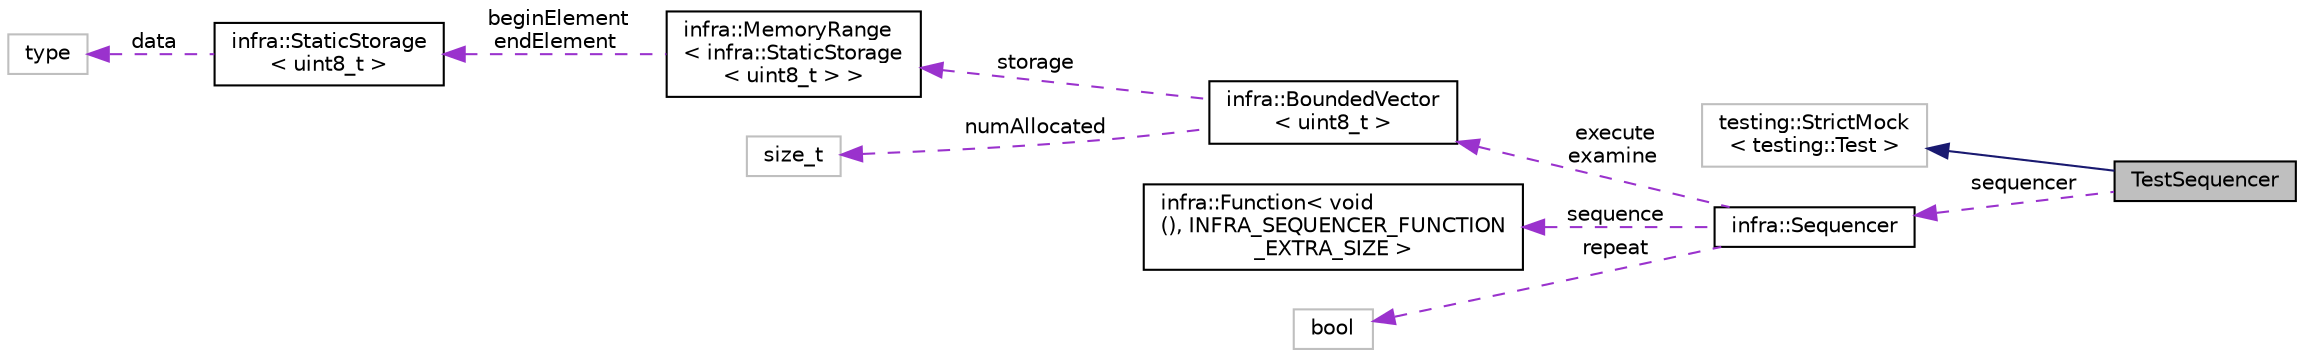 digraph "TestSequencer"
{
 // INTERACTIVE_SVG=YES
  edge [fontname="Helvetica",fontsize="10",labelfontname="Helvetica",labelfontsize="10"];
  node [fontname="Helvetica",fontsize="10",shape=record];
  rankdir="LR";
  Node2 [label="TestSequencer",height=0.2,width=0.4,color="black", fillcolor="grey75", style="filled", fontcolor="black"];
  Node3 -> Node2 [dir="back",color="midnightblue",fontsize="10",style="solid",fontname="Helvetica"];
  Node3 [label="testing::StrictMock\l\< testing::Test \>",height=0.2,width=0.4,color="grey75", fillcolor="white", style="filled"];
  Node4 -> Node2 [dir="back",color="darkorchid3",fontsize="10",style="dashed",label=" sequencer" ,fontname="Helvetica"];
  Node4 [label="infra::Sequencer",height=0.2,width=0.4,color="black", fillcolor="white", style="filled",URL="$d8/dcc/classinfra_1_1_sequencer.html"];
  Node5 -> Node4 [dir="back",color="darkorchid3",fontsize="10",style="dashed",label=" execute\nexamine" ,fontname="Helvetica"];
  Node5 [label="infra::BoundedVector\l\< uint8_t \>",height=0.2,width=0.4,color="black", fillcolor="white", style="filled",URL="$dc/de7/classinfra_1_1_bounded_vector.html"];
  Node6 -> Node5 [dir="back",color="darkorchid3",fontsize="10",style="dashed",label=" storage" ,fontname="Helvetica"];
  Node6 [label="infra::MemoryRange\l\< infra::StaticStorage\l\< uint8_t \> \>",height=0.2,width=0.4,color="black", fillcolor="white", style="filled",URL="$d0/d6d/classinfra_1_1_memory_range.html"];
  Node7 -> Node6 [dir="back",color="darkorchid3",fontsize="10",style="dashed",label=" beginElement\nendElement" ,fontname="Helvetica"];
  Node7 [label="infra::StaticStorage\l\< uint8_t \>",height=0.2,width=0.4,color="black", fillcolor="white", style="filled",URL="$d0/d8c/classinfra_1_1_static_storage.html"];
  Node8 -> Node7 [dir="back",color="darkorchid3",fontsize="10",style="dashed",label=" data" ,fontname="Helvetica"];
  Node8 [label="type",height=0.2,width=0.4,color="grey75", fillcolor="white", style="filled"];
  Node9 -> Node5 [dir="back",color="darkorchid3",fontsize="10",style="dashed",label=" numAllocated" ,fontname="Helvetica"];
  Node9 [label="size_t",height=0.2,width=0.4,color="grey75", fillcolor="white", style="filled"];
  Node10 -> Node4 [dir="back",color="darkorchid3",fontsize="10",style="dashed",label=" sequence" ,fontname="Helvetica"];
  Node10 [label="infra::Function\< void\l(), INFRA_SEQUENCER_FUNCTION\l_EXTRA_SIZE \>",height=0.2,width=0.4,color="black", fillcolor="white", style="filled",URL="$da/d07/classinfra_1_1_function.html"];
  Node11 -> Node4 [dir="back",color="darkorchid3",fontsize="10",style="dashed",label=" repeat" ,fontname="Helvetica"];
  Node11 [label="bool",height=0.2,width=0.4,color="grey75", fillcolor="white", style="filled"];
}
